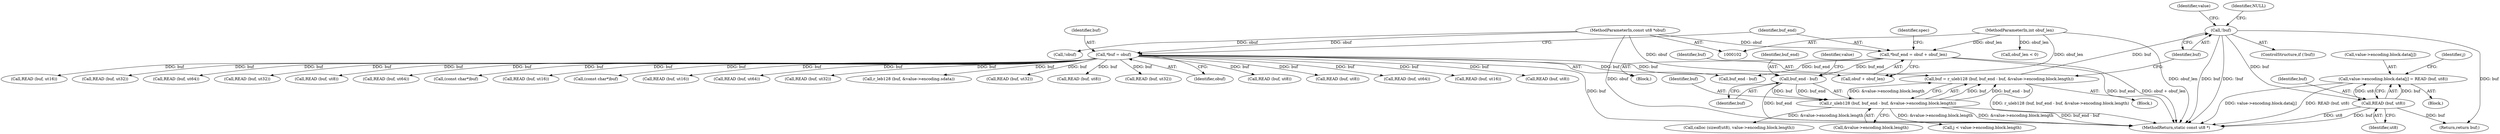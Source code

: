 digraph "0_radare2_2ca9ab45891b6ae8e32b6c28c81eebca059cbe5d_0@array" {
"1000506" [label="(Call,value->encoding.block.data[j] = READ (buf, ut8))"];
"1000516" [label="(Call,READ (buf, ut8))"];
"1000467" [label="(Call,!buf)"];
"1000451" [label="(Call,buf = r_uleb128 (buf, buf_end - buf, &value->encoding.block.length))"];
"1000453" [label="(Call,r_uleb128 (buf, buf_end - buf, &value->encoding.block.length))"];
"1000455" [label="(Call,buf_end - buf)"];
"1000116" [label="(Call,*buf_end = obuf + obuf_len)"];
"1000103" [label="(MethodParameterIn,const ut8 *obuf)"];
"1000104" [label="(MethodParameterIn,int obuf_len)"];
"1000112" [label="(Call,*buf = obuf)"];
"1000116" [label="(Call,*buf_end = obuf + obuf_len)"];
"1000133" [label="(Call,!obuf)"];
"1000596" [label="(Call,r_leb128 (buf, &value->encoding.sdata))"];
"1000753" [label="(Call,READ (buf, ut32))"];
"1000529" [label="(Call,READ (buf, ut8))"];
"1000452" [label="(Identifier,buf)"];
"1000409" [label="(Call,READ (buf, ut32))"];
"1000455" [label="(Call,buf_end - buf)"];
"1000114" [label="(Identifier,obuf)"];
"1000476" [label="(Identifier,value)"];
"1000517" [label="(Identifier,buf)"];
"1000589" [label="(Call,READ (buf, ut8))"];
"1000454" [label="(Identifier,buf)"];
"1000507" [label="(Call,value->encoding.block.data[j])"];
"1000200" [label="(Call,READ (buf, ut8))"];
"1000186" [label="(Block,)"];
"1000480" [label="(Call,calloc (sizeof(ut8), value->encoding.block.length))"];
"1000118" [label="(Call,obuf + obuf_len)"];
"1000420" [label="(Call,READ (buf, ut64))"];
"1000458" [label="(Call,&value->encoding.block.length)"];
"1000125" [label="(Identifier,spec)"];
"1000257" [label="(Call,READ (buf, ut16))"];
"1000796" [label="(MethodReturn,static const ut8 *)"];
"1000731" [label="(Call,READ (buf, ut8))"];
"1000110" [label="(Block,)"];
"1000505" [label="(Block,)"];
"1000453" [label="(Call,r_uleb128 (buf, buf_end - buf, &value->encoding.block.length))"];
"1000211" [label="(Call,READ (buf, ut16))"];
"1000457" [label="(Identifier,buf)"];
"1000468" [label="(Identifier,buf)"];
"1000117" [label="(Identifier,buf_end)"];
"1000328" [label="(Call,READ (buf, ut32))"];
"1000466" [label="(ControlStructure,if (!buf))"];
"1000233" [label="(Call,READ (buf, ut64))"];
"1000614" [label="(Call,READ (buf, ut32))"];
"1000135" [label="(Call,obuf_len < 0)"];
"1000103" [label="(MethodParameterIn,const ut8 *obuf)"];
"1000775" [label="(Call,READ (buf, ut8))"];
"1000764" [label="(Call,READ (buf, ut64))"];
"1000112" [label="(Call,*buf = obuf)"];
"1000494" [label="(Call,j < value->encoding.block.length)"];
"1000516" [label="(Call,READ (buf, ut8))"];
"1000794" [label="(Return,return buf;)"];
"1000518" [label="(Identifier,ut8)"];
"1000437" [label="(Call,(const char*)buf)"];
"1000742" [label="(Call,READ (buf, ut16))"];
"1000456" [label="(Identifier,buf_end)"];
"1000113" [label="(Identifier,buf)"];
"1000445" [label="(Call,(const char*)buf)"];
"1000504" [label="(Identifier,j)"];
"1000398" [label="(Call,READ (buf, ut16))"];
"1000467" [label="(Call,!buf)"];
"1000720" [label="(Call,READ (buf, ut64))"];
"1000506" [label="(Call,value->encoding.block.data[j] = READ (buf, ut8))"];
"1000462" [label="(Identifier,value)"];
"1000451" [label="(Call,buf = r_uleb128 (buf, buf_end - buf, &value->encoding.block.length))"];
"1000471" [label="(Identifier,NULL)"];
"1000222" [label="(Call,READ (buf, ut32))"];
"1000104" [label="(MethodParameterIn,int obuf_len)"];
"1000684" [label="(Call,buf_end - buf)"];
"1000506" -> "1000505"  [label="AST: "];
"1000506" -> "1000516"  [label="CFG: "];
"1000507" -> "1000506"  [label="AST: "];
"1000516" -> "1000506"  [label="AST: "];
"1000504" -> "1000506"  [label="CFG: "];
"1000506" -> "1000796"  [label="DDG: value->encoding.block.data[j]"];
"1000506" -> "1000796"  [label="DDG: READ (buf, ut8)"];
"1000516" -> "1000506"  [label="DDG: buf"];
"1000516" -> "1000506"  [label="DDG: ut8"];
"1000516" -> "1000518"  [label="CFG: "];
"1000517" -> "1000516"  [label="AST: "];
"1000518" -> "1000516"  [label="AST: "];
"1000516" -> "1000796"  [label="DDG: ut8"];
"1000516" -> "1000796"  [label="DDG: buf"];
"1000467" -> "1000516"  [label="DDG: buf"];
"1000516" -> "1000794"  [label="DDG: buf"];
"1000467" -> "1000466"  [label="AST: "];
"1000467" -> "1000468"  [label="CFG: "];
"1000468" -> "1000467"  [label="AST: "];
"1000471" -> "1000467"  [label="CFG: "];
"1000476" -> "1000467"  [label="CFG: "];
"1000467" -> "1000796"  [label="DDG: buf"];
"1000467" -> "1000796"  [label="DDG: !buf"];
"1000451" -> "1000467"  [label="DDG: buf"];
"1000467" -> "1000794"  [label="DDG: buf"];
"1000451" -> "1000186"  [label="AST: "];
"1000451" -> "1000453"  [label="CFG: "];
"1000452" -> "1000451"  [label="AST: "];
"1000453" -> "1000451"  [label="AST: "];
"1000468" -> "1000451"  [label="CFG: "];
"1000451" -> "1000796"  [label="DDG: r_uleb128 (buf, buf_end - buf, &value->encoding.block.length)"];
"1000453" -> "1000451"  [label="DDG: buf"];
"1000453" -> "1000451"  [label="DDG: buf_end - buf"];
"1000453" -> "1000451"  [label="DDG: &value->encoding.block.length"];
"1000453" -> "1000458"  [label="CFG: "];
"1000454" -> "1000453"  [label="AST: "];
"1000455" -> "1000453"  [label="AST: "];
"1000458" -> "1000453"  [label="AST: "];
"1000453" -> "1000796"  [label="DDG: buf_end - buf"];
"1000453" -> "1000796"  [label="DDG: &value->encoding.block.length"];
"1000455" -> "1000453"  [label="DDG: buf"];
"1000455" -> "1000453"  [label="DDG: buf_end"];
"1000453" -> "1000480"  [label="DDG: &value->encoding.block.length"];
"1000453" -> "1000494"  [label="DDG: &value->encoding.block.length"];
"1000455" -> "1000457"  [label="CFG: "];
"1000456" -> "1000455"  [label="AST: "];
"1000457" -> "1000455"  [label="AST: "];
"1000462" -> "1000455"  [label="CFG: "];
"1000455" -> "1000796"  [label="DDG: buf_end"];
"1000116" -> "1000455"  [label="DDG: buf_end"];
"1000112" -> "1000455"  [label="DDG: buf"];
"1000116" -> "1000110"  [label="AST: "];
"1000116" -> "1000118"  [label="CFG: "];
"1000117" -> "1000116"  [label="AST: "];
"1000118" -> "1000116"  [label="AST: "];
"1000125" -> "1000116"  [label="CFG: "];
"1000116" -> "1000796"  [label="DDG: buf_end"];
"1000116" -> "1000796"  [label="DDG: obuf + obuf_len"];
"1000103" -> "1000116"  [label="DDG: obuf"];
"1000104" -> "1000116"  [label="DDG: obuf_len"];
"1000116" -> "1000684"  [label="DDG: buf_end"];
"1000103" -> "1000102"  [label="AST: "];
"1000103" -> "1000796"  [label="DDG: obuf"];
"1000103" -> "1000112"  [label="DDG: obuf"];
"1000103" -> "1000118"  [label="DDG: obuf"];
"1000103" -> "1000133"  [label="DDG: obuf"];
"1000104" -> "1000102"  [label="AST: "];
"1000104" -> "1000796"  [label="DDG: obuf_len"];
"1000104" -> "1000118"  [label="DDG: obuf_len"];
"1000104" -> "1000135"  [label="DDG: obuf_len"];
"1000112" -> "1000110"  [label="AST: "];
"1000112" -> "1000114"  [label="CFG: "];
"1000113" -> "1000112"  [label="AST: "];
"1000114" -> "1000112"  [label="AST: "];
"1000117" -> "1000112"  [label="CFG: "];
"1000112" -> "1000796"  [label="DDG: buf"];
"1000112" -> "1000200"  [label="DDG: buf"];
"1000112" -> "1000211"  [label="DDG: buf"];
"1000112" -> "1000222"  [label="DDG: buf"];
"1000112" -> "1000233"  [label="DDG: buf"];
"1000112" -> "1000257"  [label="DDG: buf"];
"1000112" -> "1000328"  [label="DDG: buf"];
"1000112" -> "1000398"  [label="DDG: buf"];
"1000112" -> "1000409"  [label="DDG: buf"];
"1000112" -> "1000420"  [label="DDG: buf"];
"1000112" -> "1000437"  [label="DDG: buf"];
"1000112" -> "1000445"  [label="DDG: buf"];
"1000112" -> "1000529"  [label="DDG: buf"];
"1000112" -> "1000589"  [label="DDG: buf"];
"1000112" -> "1000596"  [label="DDG: buf"];
"1000112" -> "1000614"  [label="DDG: buf"];
"1000112" -> "1000684"  [label="DDG: buf"];
"1000112" -> "1000720"  [label="DDG: buf"];
"1000112" -> "1000731"  [label="DDG: buf"];
"1000112" -> "1000742"  [label="DDG: buf"];
"1000112" -> "1000753"  [label="DDG: buf"];
"1000112" -> "1000764"  [label="DDG: buf"];
"1000112" -> "1000775"  [label="DDG: buf"];
}
